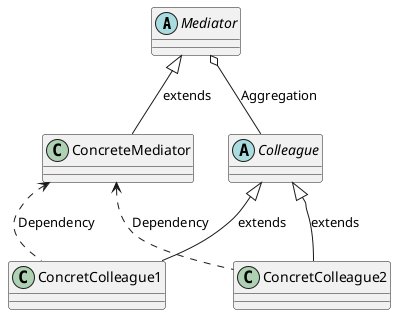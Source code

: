 #中介设计模式
#用一个中介对象来封装一系列的对象交互，
#中介对象使各对象不需要显示地相互引用，
#从而使其耦合松散，
#而且可以独立地改变他们的关系
@startuml

abstract class Mediator
class ConcreteMediator

abstract class Colleague
class ConcretColleague1
class ConcretColleague2

Mediator o-- Colleague : Aggregation
Mediator <|-- ConcreteMediator : extends
Colleague <|-- ConcretColleague1 : extends
Colleague <|-- ConcretColleague2 : extends
ConcreteMediator <.. ConcretColleague1 : Dependency
ConcreteMediator <.. ConcretColleague2 : Dependency

@enduml